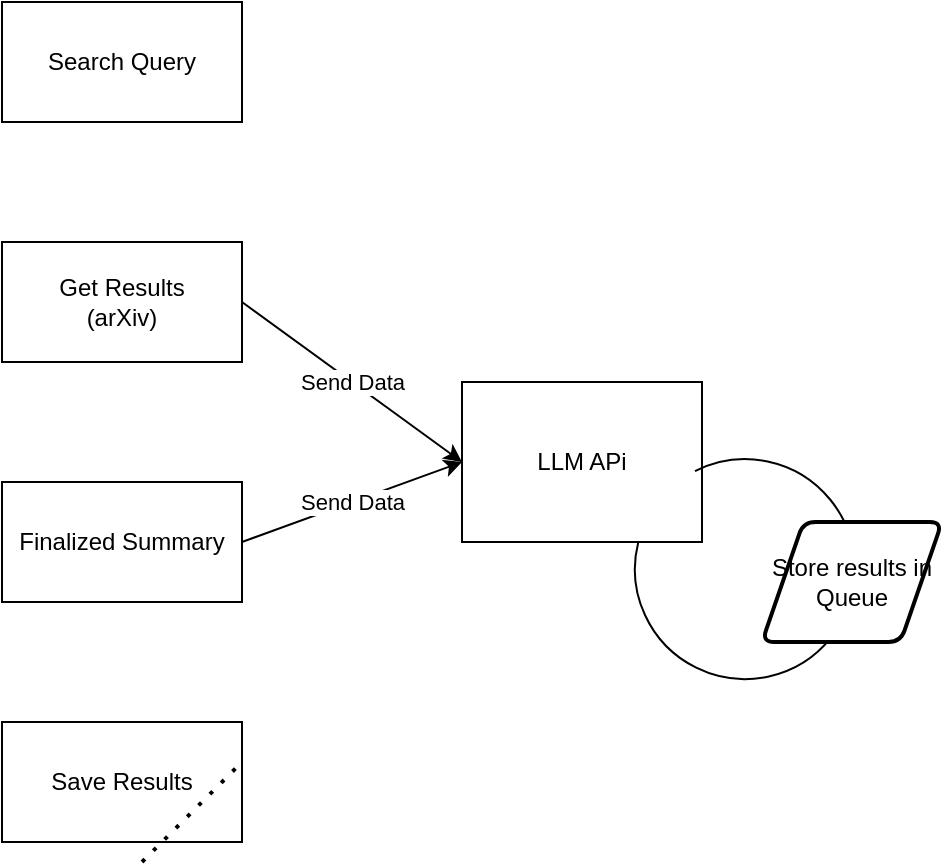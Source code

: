 <mxfile version="24.9.2">
  <diagram name="Page-1" id="ubItb_VnQ_2LA-hseWCR">
    <mxGraphModel dx="1298" dy="973" grid="1" gridSize="10" guides="1" tooltips="1" connect="1" arrows="1" fold="1" page="1" pageScale="1" pageWidth="850" pageHeight="1100" math="0" shadow="0">
      <root>
        <mxCell id="0" />
        <mxCell id="1" parent="0" />
        <mxCell id="ReMPJulzU-3ChHXb2hU5-1" value="Search Query" style="rounded=0;whiteSpace=wrap;html=1;" vertex="1" parent="1">
          <mxGeometry x="330" y="90" width="120" height="60" as="geometry" />
        </mxCell>
        <mxCell id="ReMPJulzU-3ChHXb2hU5-2" value="Get Results&lt;div&gt;(arXiv)&lt;/div&gt;" style="rounded=0;whiteSpace=wrap;html=1;container=1;" vertex="1" parent="1">
          <mxGeometry x="330" y="210" width="120" height="60" as="geometry" />
        </mxCell>
        <mxCell id="ReMPJulzU-3ChHXb2hU5-3" value="Finalized Summary" style="rounded=0;whiteSpace=wrap;html=1;container=1;" vertex="1" parent="1">
          <mxGeometry x="330" y="330" width="120" height="60" as="geometry" />
        </mxCell>
        <mxCell id="ReMPJulzU-3ChHXb2hU5-4" value="Save Results" style="rounded=0;whiteSpace=wrap;html=1;container=1;" vertex="1" parent="1">
          <mxGeometry x="330" y="450" width="120" height="60" as="geometry" />
        </mxCell>
        <mxCell id="ReMPJulzU-3ChHXb2hU5-5" value="LLM APi" style="rounded=0;whiteSpace=wrap;html=1;container=1;" vertex="1" parent="1">
          <mxGeometry x="560" y="280" width="120" height="80" as="geometry" />
        </mxCell>
        <mxCell id="ReMPJulzU-3ChHXb2hU5-8" value="" style="endArrow=classic;html=1;rounded=0;exitX=1;exitY=0.5;exitDx=0;exitDy=0;entryX=0;entryY=0.5;entryDx=0;entryDy=0;" edge="1" parent="1" source="ReMPJulzU-3ChHXb2hU5-2" target="ReMPJulzU-3ChHXb2hU5-5">
          <mxGeometry relative="1" as="geometry">
            <mxPoint x="520" y="460" as="sourcePoint" />
            <mxPoint x="680" y="460" as="targetPoint" />
          </mxGeometry>
        </mxCell>
        <mxCell id="ReMPJulzU-3ChHXb2hU5-9" value="Send Data" style="edgeLabel;resizable=0;html=1;;align=center;verticalAlign=middle;" connectable="0" vertex="1" parent="ReMPJulzU-3ChHXb2hU5-8">
          <mxGeometry relative="1" as="geometry" />
        </mxCell>
        <mxCell id="ReMPJulzU-3ChHXb2hU5-12" value="" style="verticalLabelPosition=bottom;verticalAlign=top;html=1;shape=mxgraph.basic.arc;startAngle=0.3;endAngle=0.164;rotation=-135;" vertex="1" parent="1">
          <mxGeometry x="646.46" y="318.54" width="110" height="110" as="geometry" />
        </mxCell>
        <mxCell id="ReMPJulzU-3ChHXb2hU5-13" value="Store results in Queue" style="shape=parallelogram;html=1;strokeWidth=2;perimeter=parallelogramPerimeter;whiteSpace=wrap;rounded=1;arcSize=12;size=0.23;" vertex="1" parent="1">
          <mxGeometry x="710" y="350" width="90" height="60" as="geometry" />
        </mxCell>
        <mxCell id="ReMPJulzU-3ChHXb2hU5-14" value="" style="endArrow=classic;html=1;rounded=0;exitX=1;exitY=0.5;exitDx=0;exitDy=0;entryX=0;entryY=0.5;entryDx=0;entryDy=0;" edge="1" parent="1" source="ReMPJulzU-3ChHXb2hU5-3" target="ReMPJulzU-3ChHXb2hU5-5">
          <mxGeometry relative="1" as="geometry">
            <mxPoint x="490" y="410" as="sourcePoint" />
            <mxPoint x="600" y="490" as="targetPoint" />
          </mxGeometry>
        </mxCell>
        <mxCell id="ReMPJulzU-3ChHXb2hU5-15" value="Send Data" style="edgeLabel;resizable=0;html=1;;align=center;verticalAlign=middle;" connectable="0" vertex="1" parent="ReMPJulzU-3ChHXb2hU5-14">
          <mxGeometry relative="1" as="geometry" />
        </mxCell>
        <mxCell id="ReMPJulzU-3ChHXb2hU5-18" value="" style="endArrow=none;dashed=1;html=1;dashPattern=1 3;strokeWidth=2;rounded=0;" edge="1" parent="1">
          <mxGeometry width="50" height="50" relative="1" as="geometry">
            <mxPoint x="400" y="520" as="sourcePoint" />
            <mxPoint x="450" y="470" as="targetPoint" />
          </mxGeometry>
        </mxCell>
      </root>
    </mxGraphModel>
  </diagram>
</mxfile>
